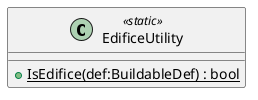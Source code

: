 @startuml
class EdificeUtility <<static>> {
    + {static} IsEdifice(def:BuildableDef) : bool
}
@enduml
